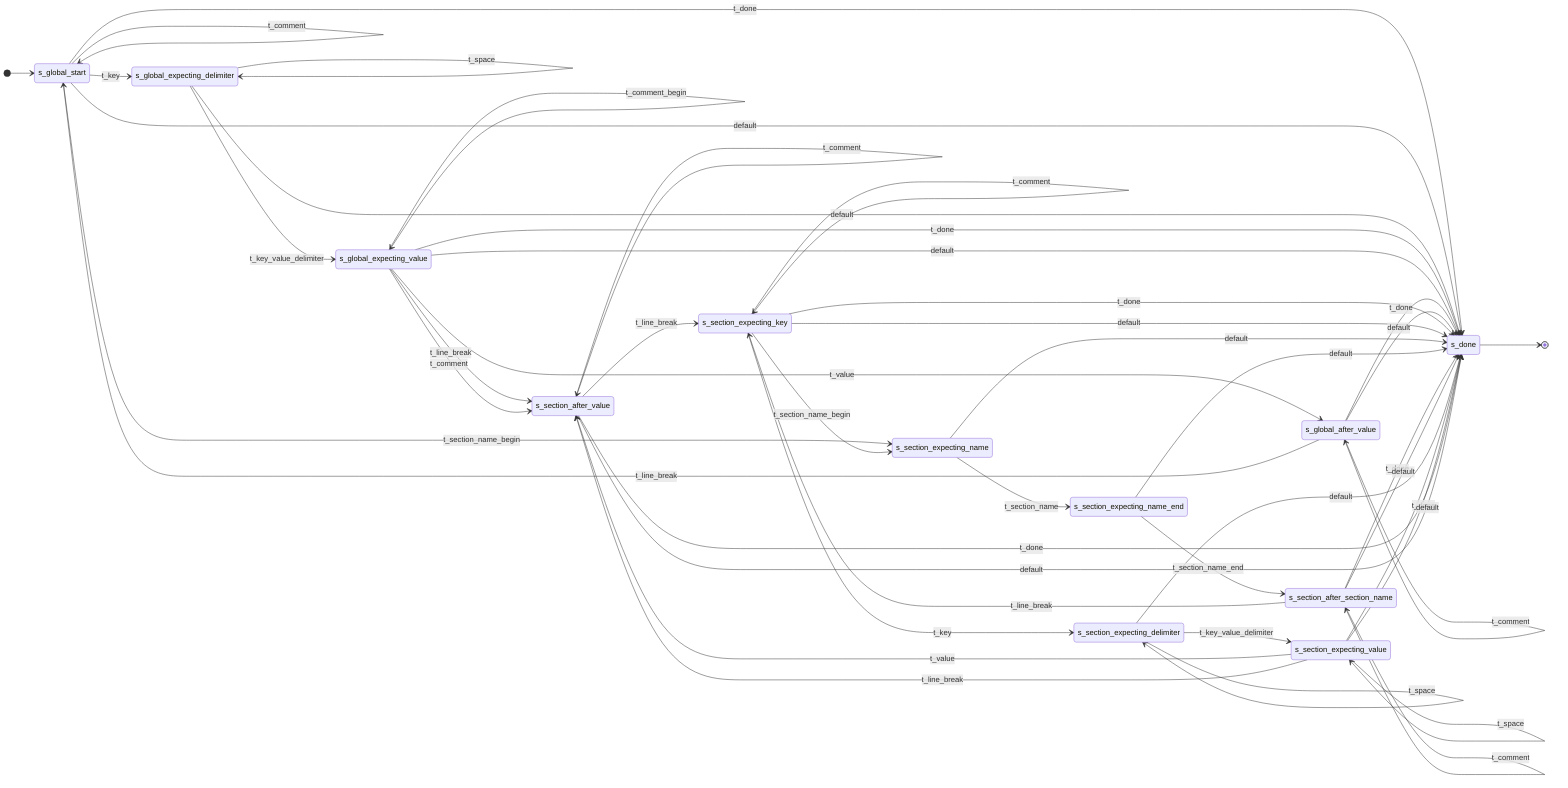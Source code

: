 stateDiagram-v2
  direction LR

  %% s_global_start state
  [*] --> s_global_start
  s_global_start --> s_done: t_done
  s_global_start --> s_global_start: t_line_break
  s_global_start --> s_global_start: t_space
  s_global_start --> s_global_expecting_delimiter: t_key
  s_global_start --> s_global_start: t_comment_begin
  s_global_start --> s_global_start: t_comment
  s_global_start --> s_section_expecting_name: t_section_name_begin
  s_global_start --> s_done: default

  %% s_global_expecting_delimiter state
  s_global_expecting_delimiter --> s_global_expecting_value: t_key_value_delimiter
  s_global_expecting_delimiter --> s_global_expecting_delimiter: t_space
  s_global_expecting_delimiter --> s_done: default

  %% s_global_expecting_value state
  s_global_expecting_value --> s_global_after_value: t_value
  s_global_expecting_value --> s_section_after_value: t_line_break
  s_global_expecting_value --> s_done: t_done
  s_global_expecting_value --> s_global_expecting_value: t_space
  s_global_expecting_value --> s_global_expecting_value: t_comment_begin
  s_global_expecting_value --> s_section_after_value: t_comment
  s_global_expecting_value --> s_done: default

  %% s_global_after_value state
  s_global_after_value --> s_done: t_done
  s_global_after_value --> s_global_after_value: t_space
  s_global_after_value --> s_global_after_value: t_comment
  s_global_after_value --> s_global_start: t_line_break
  s_global_after_value --> s_done: default

  %% s_section_expecting_key state
  s_section_expecting_key --> s_done: t_done
  s_section_expecting_key --> s_section_expecting_key: t_line_break
  s_section_expecting_key --> s_section_expecting_key: t_space
  s_section_expecting_key --> s_section_expecting_delimiter: t_key
  s_section_expecting_key --> s_section_expecting_key: t_comment_begin
  s_section_expecting_key --> s_section_expecting_key: t_comment
  s_section_expecting_key --> s_section_expecting_name: t_section_name_begin
  s_section_expecting_key --> s_done: default

  %% s_section_expecting_name state
  s_section_expecting_name --> s_section_expecting_name_end: t_section_name
  s_section_expecting_name --> s_done: default

  %% s_section_expecting_name_end state
  s_section_expecting_name_end --> s_section_after_section_name: t_section_name_end
  s_section_expecting_name_end --> s_done: default

  %% s_section_after_section_name state
  s_section_after_section_name --> s_done: t_done
  s_section_after_section_name --> s_section_after_section_name: t_space
  s_section_after_section_name --> s_section_after_section_name: t_comment
  s_section_after_section_name --> s_section_expecting_key: t_line_break
  s_section_after_section_name --> s_done: default

  %% s_section_expecting_delimiter state
  s_section_expecting_delimiter --> s_section_expecting_value: t_key_value_delimiter
  s_section_expecting_delimiter --> s_section_expecting_delimiter: t_space
  s_section_expecting_delimiter --> s_done: default

  %% s_section_expecting_value state
  s_section_expecting_value --> s_section_after_value: t_value
  s_section_expecting_value --> s_section_after_value: t_line_break
  s_section_expecting_value --> s_done: t_done
  s_section_expecting_value --> s_section_expecting_value: t_space
  s_section_expecting_value --> s_done: default

  %% s_section_after_value state
  s_section_after_value --> s_done: t_done
  s_section_after_value --> s_section_after_value: t_space
  s_section_after_value --> s_section_after_value: t_comment
  s_section_after_value --> s_section_expecting_key: t_line_break
  s_section_after_value --> s_done: default

  %% s_done state
  s_done --> [*]